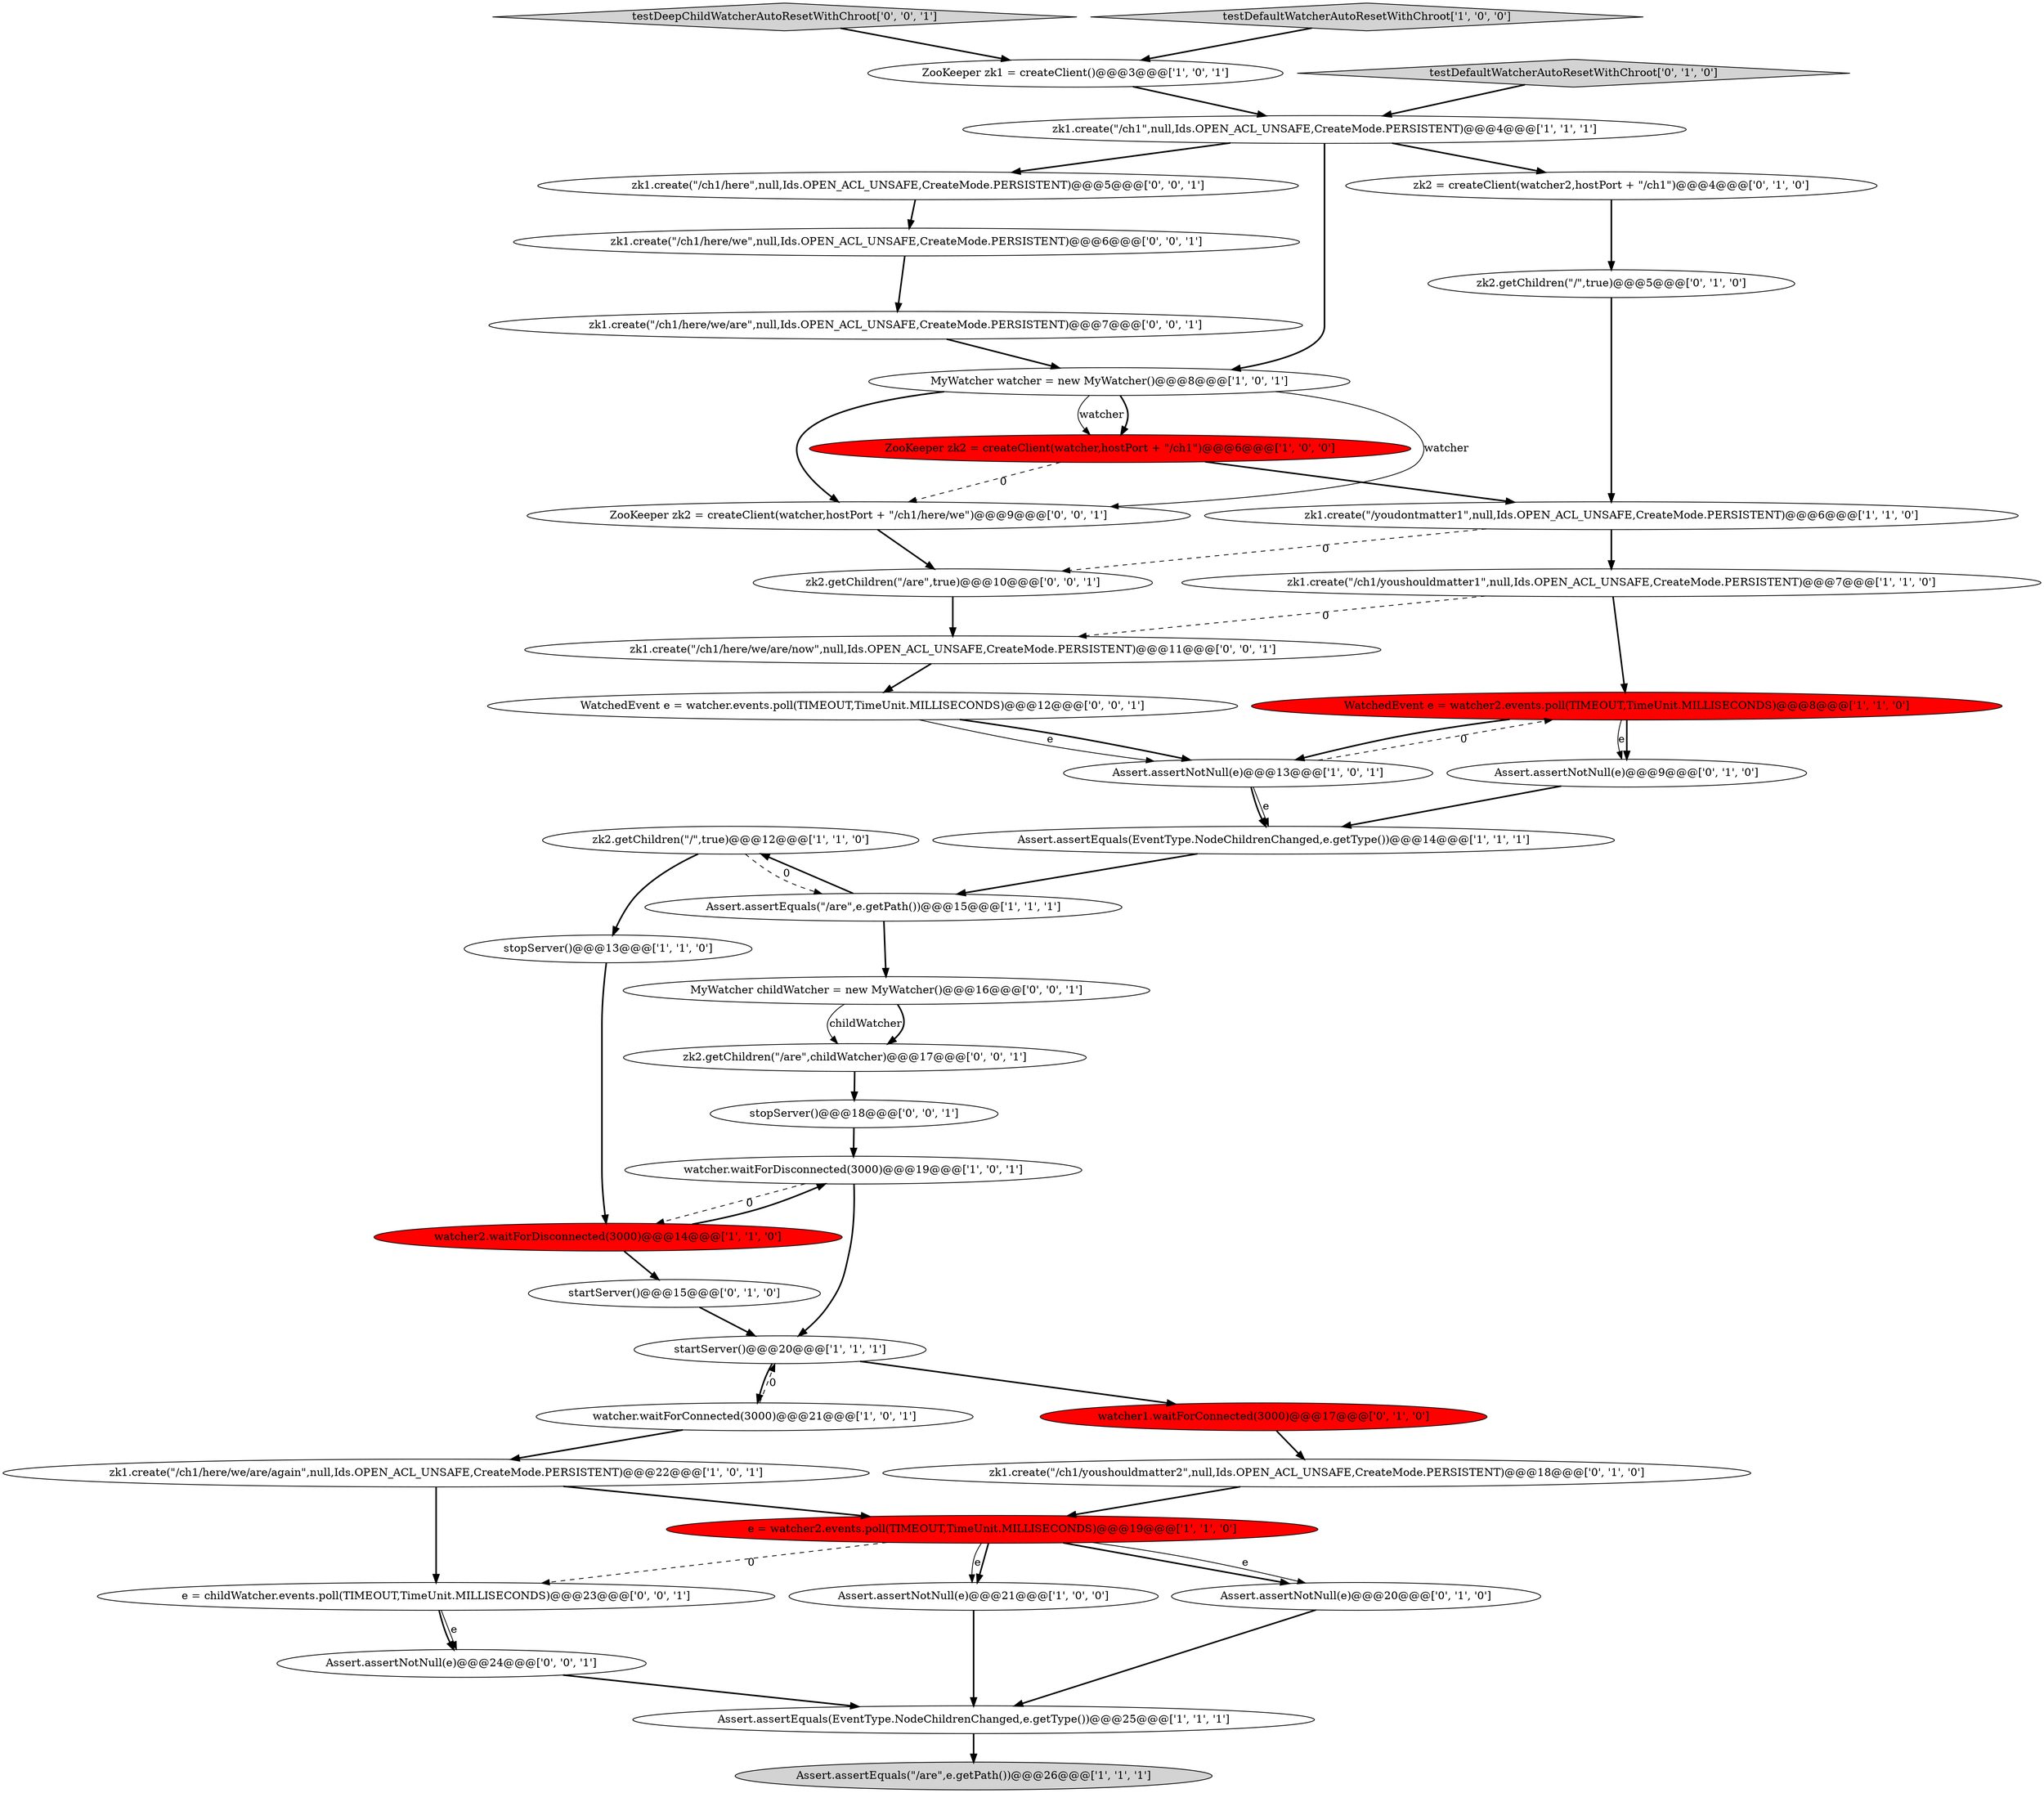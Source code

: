 digraph {
15 [style = filled, label = "Assert.assertNotNull(e)@@@21@@@['1', '0', '0']", fillcolor = white, shape = ellipse image = "AAA0AAABBB1BBB"];
26 [style = filled, label = "zk1.create(\"/ch1/youshouldmatter2\",null,Ids.OPEN_ACL_UNSAFE,CreateMode.PERSISTENT)@@@18@@@['0', '1', '0']", fillcolor = white, shape = ellipse image = "AAA0AAABBB2BBB"];
17 [style = filled, label = "ZooKeeper zk1 = createClient()@@@3@@@['1', '0', '1']", fillcolor = white, shape = ellipse image = "AAA0AAABBB1BBB"];
6 [style = filled, label = "zk1.create(\"/youdontmatter1\",null,Ids.OPEN_ACL_UNSAFE,CreateMode.PERSISTENT)@@@6@@@['1', '1', '0']", fillcolor = white, shape = ellipse image = "AAA0AAABBB1BBB"];
10 [style = filled, label = "Assert.assertEquals(EventType.NodeChildrenChanged,e.getType())@@@25@@@['1', '1', '1']", fillcolor = white, shape = ellipse image = "AAA0AAABBB1BBB"];
14 [style = filled, label = "watcher.waitForConnected(3000)@@@21@@@['1', '0', '1']", fillcolor = white, shape = ellipse image = "AAA0AAABBB1BBB"];
42 [style = filled, label = "zk1.create(\"/ch1/here\",null,Ids.OPEN_ACL_UNSAFE,CreateMode.PERSISTENT)@@@5@@@['0', '0', '1']", fillcolor = white, shape = ellipse image = "AAA0AAABBB3BBB"];
13 [style = filled, label = "watcher2.waitForDisconnected(3000)@@@14@@@['1', '1', '0']", fillcolor = red, shape = ellipse image = "AAA1AAABBB1BBB"];
19 [style = filled, label = "MyWatcher watcher = new MyWatcher()@@@8@@@['1', '0', '1']", fillcolor = white, shape = ellipse image = "AAA0AAABBB1BBB"];
22 [style = filled, label = "Assert.assertNotNull(e)@@@9@@@['0', '1', '0']", fillcolor = white, shape = ellipse image = "AAA0AAABBB2BBB"];
30 [style = filled, label = "stopServer()@@@18@@@['0', '0', '1']", fillcolor = white, shape = ellipse image = "AAA0AAABBB3BBB"];
23 [style = filled, label = "testDefaultWatcherAutoResetWithChroot['0', '1', '0']", fillcolor = lightgray, shape = diamond image = "AAA0AAABBB2BBB"];
4 [style = filled, label = "zk2.getChildren(\"/\",true)@@@12@@@['1', '1', '0']", fillcolor = white, shape = ellipse image = "AAA0AAABBB1BBB"];
40 [style = filled, label = "testDeepChildWatcherAutoResetWithChroot['0', '0', '1']", fillcolor = lightgray, shape = diamond image = "AAA0AAABBB3BBB"];
8 [style = filled, label = "Assert.assertEquals(\"/are\",e.getPath())@@@26@@@['1', '1', '1']", fillcolor = lightgray, shape = ellipse image = "AAA0AAABBB1BBB"];
16 [style = filled, label = "Assert.assertEquals(EventType.NodeChildrenChanged,e.getType())@@@14@@@['1', '1', '1']", fillcolor = white, shape = ellipse image = "AAA0AAABBB1BBB"];
3 [style = filled, label = "Assert.assertEquals(\"/are\",e.getPath())@@@15@@@['1', '1', '1']", fillcolor = white, shape = ellipse image = "AAA0AAABBB1BBB"];
24 [style = filled, label = "zk2 = createClient(watcher2,hostPort + \"/ch1\")@@@4@@@['0', '1', '0']", fillcolor = white, shape = ellipse image = "AAA0AAABBB2BBB"];
7 [style = filled, label = "Assert.assertNotNull(e)@@@13@@@['1', '0', '1']", fillcolor = white, shape = ellipse image = "AAA0AAABBB1BBB"];
20 [style = filled, label = "ZooKeeper zk2 = createClient(watcher,hostPort + \"/ch1\")@@@6@@@['1', '0', '0']", fillcolor = red, shape = ellipse image = "AAA1AAABBB1BBB"];
35 [style = filled, label = "zk1.create(\"/ch1/here/we\",null,Ids.OPEN_ACL_UNSAFE,CreateMode.PERSISTENT)@@@6@@@['0', '0', '1']", fillcolor = white, shape = ellipse image = "AAA0AAABBB3BBB"];
38 [style = filled, label = "zk1.create(\"/ch1/here/we/are/now\",null,Ids.OPEN_ACL_UNSAFE,CreateMode.PERSISTENT)@@@11@@@['0', '0', '1']", fillcolor = white, shape = ellipse image = "AAA0AAABBB3BBB"];
36 [style = filled, label = "Assert.assertNotNull(e)@@@24@@@['0', '0', '1']", fillcolor = white, shape = ellipse image = "AAA0AAABBB3BBB"];
34 [style = filled, label = "e = childWatcher.events.poll(TIMEOUT,TimeUnit.MILLISECONDS)@@@23@@@['0', '0', '1']", fillcolor = white, shape = ellipse image = "AAA0AAABBB3BBB"];
39 [style = filled, label = "zk2.getChildren(\"/are\",true)@@@10@@@['0', '0', '1']", fillcolor = white, shape = ellipse image = "AAA0AAABBB3BBB"];
27 [style = filled, label = "Assert.assertNotNull(e)@@@20@@@['0', '1', '0']", fillcolor = white, shape = ellipse image = "AAA0AAABBB2BBB"];
29 [style = filled, label = "watcher1.waitForConnected(3000)@@@17@@@['0', '1', '0']", fillcolor = red, shape = ellipse image = "AAA1AAABBB2BBB"];
28 [style = filled, label = "zk2.getChildren(\"/\",true)@@@5@@@['0', '1', '0']", fillcolor = white, shape = ellipse image = "AAA0AAABBB2BBB"];
9 [style = filled, label = "watcher.waitForDisconnected(3000)@@@19@@@['1', '0', '1']", fillcolor = white, shape = ellipse image = "AAA0AAABBB1BBB"];
21 [style = filled, label = "zk1.create(\"/ch1/youshouldmatter1\",null,Ids.OPEN_ACL_UNSAFE,CreateMode.PERSISTENT)@@@7@@@['1', '1', '0']", fillcolor = white, shape = ellipse image = "AAA0AAABBB1BBB"];
32 [style = filled, label = "zk1.create(\"/ch1/here/we/are\",null,Ids.OPEN_ACL_UNSAFE,CreateMode.PERSISTENT)@@@7@@@['0', '0', '1']", fillcolor = white, shape = ellipse image = "AAA0AAABBB3BBB"];
2 [style = filled, label = "testDefaultWatcherAutoResetWithChroot['1', '0', '0']", fillcolor = lightgray, shape = diamond image = "AAA0AAABBB1BBB"];
41 [style = filled, label = "zk2.getChildren(\"/are\",childWatcher)@@@17@@@['0', '0', '1']", fillcolor = white, shape = ellipse image = "AAA0AAABBB3BBB"];
0 [style = filled, label = "WatchedEvent e = watcher2.events.poll(TIMEOUT,TimeUnit.MILLISECONDS)@@@8@@@['1', '1', '0']", fillcolor = red, shape = ellipse image = "AAA1AAABBB1BBB"];
25 [style = filled, label = "startServer()@@@15@@@['0', '1', '0']", fillcolor = white, shape = ellipse image = "AAA0AAABBB2BBB"];
31 [style = filled, label = "ZooKeeper zk2 = createClient(watcher,hostPort + \"/ch1/here/we\")@@@9@@@['0', '0', '1']", fillcolor = white, shape = ellipse image = "AAA0AAABBB3BBB"];
11 [style = filled, label = "zk1.create(\"/ch1\",null,Ids.OPEN_ACL_UNSAFE,CreateMode.PERSISTENT)@@@4@@@['1', '1', '1']", fillcolor = white, shape = ellipse image = "AAA0AAABBB1BBB"];
33 [style = filled, label = "MyWatcher childWatcher = new MyWatcher()@@@16@@@['0', '0', '1']", fillcolor = white, shape = ellipse image = "AAA0AAABBB3BBB"];
37 [style = filled, label = "WatchedEvent e = watcher.events.poll(TIMEOUT,TimeUnit.MILLISECONDS)@@@12@@@['0', '0', '1']", fillcolor = white, shape = ellipse image = "AAA0AAABBB3BBB"];
18 [style = filled, label = "zk1.create(\"/ch1/here/we/are/again\",null,Ids.OPEN_ACL_UNSAFE,CreateMode.PERSISTENT)@@@22@@@['1', '0', '1']", fillcolor = white, shape = ellipse image = "AAA0AAABBB1BBB"];
12 [style = filled, label = "stopServer()@@@13@@@['1', '1', '0']", fillcolor = white, shape = ellipse image = "AAA0AAABBB1BBB"];
5 [style = filled, label = "startServer()@@@20@@@['1', '1', '1']", fillcolor = white, shape = ellipse image = "AAA0AAABBB1BBB"];
1 [style = filled, label = "e = watcher2.events.poll(TIMEOUT,TimeUnit.MILLISECONDS)@@@19@@@['1', '1', '0']", fillcolor = red, shape = ellipse image = "AAA1AAABBB1BBB"];
2->17 [style = bold, label=""];
19->31 [style = solid, label="watcher"];
16->3 [style = bold, label=""];
24->28 [style = bold, label=""];
13->25 [style = bold, label=""];
5->29 [style = bold, label=""];
15->10 [style = bold, label=""];
28->6 [style = bold, label=""];
33->41 [style = solid, label="childWatcher"];
21->0 [style = bold, label=""];
22->16 [style = bold, label=""];
19->31 [style = bold, label=""];
6->21 [style = bold, label=""];
18->34 [style = bold, label=""];
1->15 [style = bold, label=""];
19->20 [style = bold, label=""];
26->1 [style = bold, label=""];
19->20 [style = solid, label="watcher"];
1->15 [style = solid, label="e"];
1->27 [style = bold, label=""];
0->22 [style = solid, label="e"];
20->31 [style = dashed, label="0"];
37->7 [style = solid, label="e"];
1->34 [style = dashed, label="0"];
35->32 [style = bold, label=""];
33->41 [style = bold, label=""];
30->9 [style = bold, label=""];
21->38 [style = dashed, label="0"];
3->33 [style = bold, label=""];
20->6 [style = bold, label=""];
5->14 [style = bold, label=""];
11->42 [style = bold, label=""];
11->19 [style = bold, label=""];
32->19 [style = bold, label=""];
11->24 [style = bold, label=""];
7->0 [style = dashed, label="0"];
3->4 [style = bold, label=""];
37->7 [style = bold, label=""];
14->5 [style = dashed, label="0"];
0->7 [style = bold, label=""];
29->26 [style = bold, label=""];
42->35 [style = bold, label=""];
34->36 [style = solid, label="e"];
12->13 [style = bold, label=""];
41->30 [style = bold, label=""];
10->8 [style = bold, label=""];
18->1 [style = bold, label=""];
38->37 [style = bold, label=""];
0->22 [style = bold, label=""];
27->10 [style = bold, label=""];
34->36 [style = bold, label=""];
7->16 [style = bold, label=""];
1->27 [style = solid, label="e"];
40->17 [style = bold, label=""];
9->13 [style = dashed, label="0"];
39->38 [style = bold, label=""];
9->5 [style = bold, label=""];
4->12 [style = bold, label=""];
4->3 [style = dashed, label="0"];
25->5 [style = bold, label=""];
14->18 [style = bold, label=""];
13->9 [style = bold, label=""];
31->39 [style = bold, label=""];
7->16 [style = solid, label="e"];
23->11 [style = bold, label=""];
6->39 [style = dashed, label="0"];
36->10 [style = bold, label=""];
17->11 [style = bold, label=""];
}

